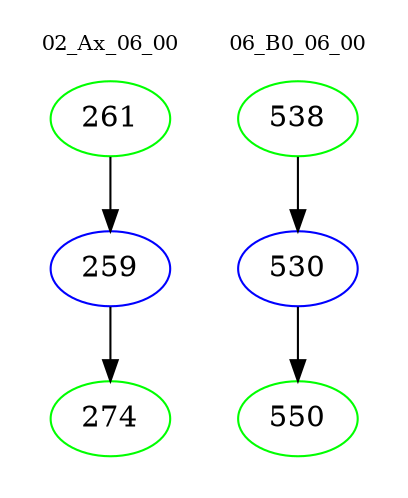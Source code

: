 digraph{
subgraph cluster_0 {
color = white
label = "02_Ax_06_00";
fontsize=10;
T0_261 [label="261", color="green"]
T0_261 -> T0_259 [color="black"]
T0_259 [label="259", color="blue"]
T0_259 -> T0_274 [color="black"]
T0_274 [label="274", color="green"]
}
subgraph cluster_1 {
color = white
label = "06_B0_06_00";
fontsize=10;
T1_538 [label="538", color="green"]
T1_538 -> T1_530 [color="black"]
T1_530 [label="530", color="blue"]
T1_530 -> T1_550 [color="black"]
T1_550 [label="550", color="green"]
}
}
